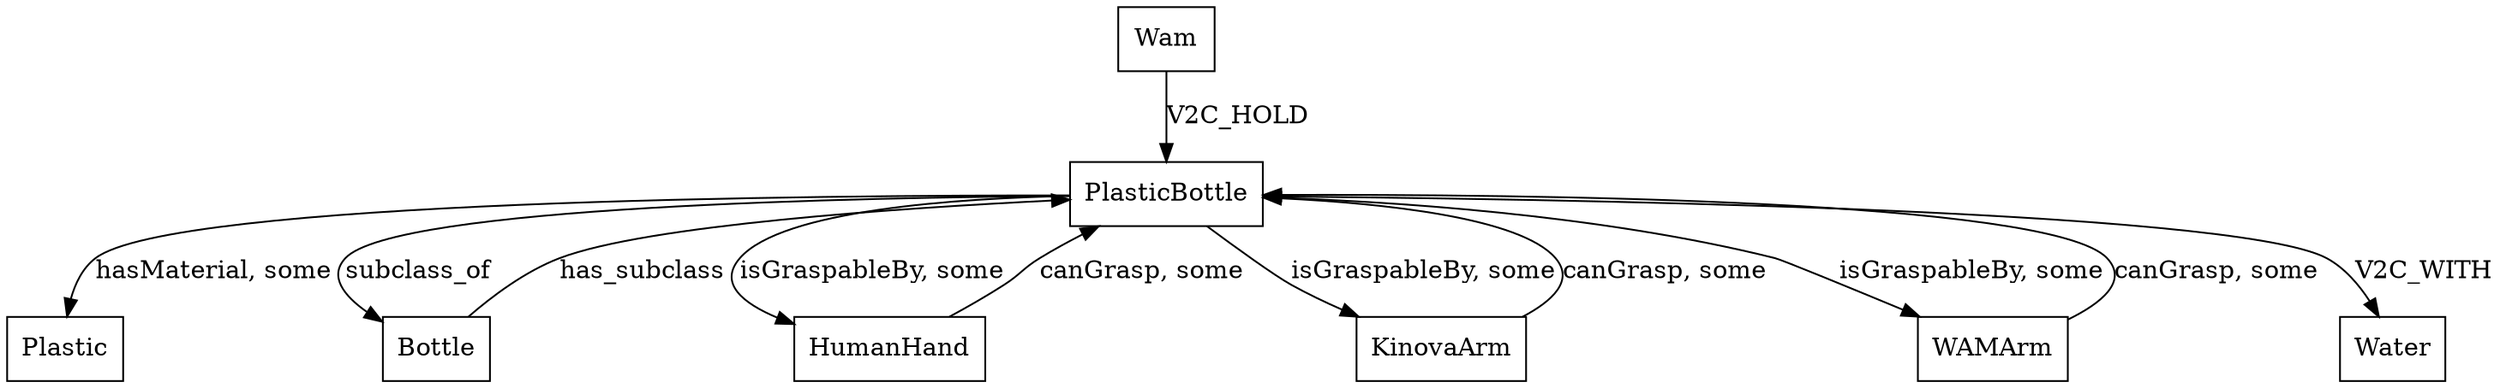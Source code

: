 digraph KG {
	node [shape=box]
	node [shape=box]
	PlasticBottle
	Plastic
	PlasticBottle -> Plastic [label="hasMaterial, some"]
	node [shape=box]
	PlasticBottle
	Bottle
	PlasticBottle -> Bottle [label=subclass_of]
	node [shape=box]
	PlasticBottle
	HumanHand
	PlasticBottle -> HumanHand [label="isGraspableBy, some"]
	node [shape=box]
	PlasticBottle
	KinovaArm
	PlasticBottle -> KinovaArm [label="isGraspableBy, some"]
	node [shape=box]
	PlasticBottle
	WAMArm
	PlasticBottle -> WAMArm [label="isGraspableBy, some"]
	node [shape=box]
	Bottle
	PlasticBottle
	Bottle -> PlasticBottle [label=has_subclass]
	node [shape=box]
	HumanHand
	PlasticBottle
	HumanHand -> PlasticBottle [label="canGrasp, some"]
	node [shape=box]
	KinovaArm
	PlasticBottle
	KinovaArm -> PlasticBottle [label="canGrasp, some"]
	node [shape=box]
	WAMArm
	PlasticBottle
	WAMArm -> PlasticBottle [label="canGrasp, some"]
	node [shape=box]
	Wam
	PlasticBottle
	Wam -> PlasticBottle [label=V2C_HOLD]
	node [shape=box]
	PlasticBottle
	Water
	PlasticBottle -> Water [label=V2C_WITH]
}
